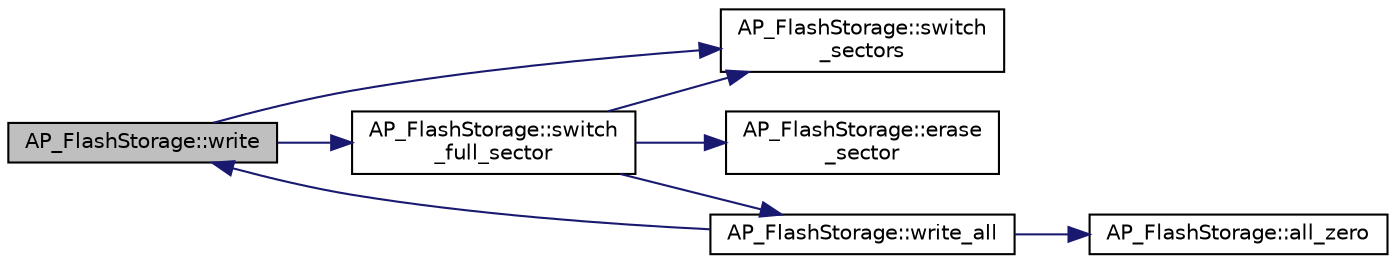 digraph "AP_FlashStorage::write"
{
 // INTERACTIVE_SVG=YES
  edge [fontname="Helvetica",fontsize="10",labelfontname="Helvetica",labelfontsize="10"];
  node [fontname="Helvetica",fontsize="10",shape=record];
  rankdir="LR";
  Node1 [label="AP_FlashStorage::write",height=0.2,width=0.4,color="black", fillcolor="grey75", style="filled", fontcolor="black"];
  Node1 -> Node2 [color="midnightblue",fontsize="10",style="solid",fontname="Helvetica"];
  Node2 [label="AP_FlashStorage::switch\l_sectors",height=0.2,width=0.4,color="black", fillcolor="white", style="filled",URL="$classAP__FlashStorage.html#a54f94604b92feaef993d8e1558878843"];
  Node1 -> Node3 [color="midnightblue",fontsize="10",style="solid",fontname="Helvetica"];
  Node3 [label="AP_FlashStorage::switch\l_full_sector",height=0.2,width=0.4,color="black", fillcolor="white", style="filled",URL="$classAP__FlashStorage.html#a0f1fcc2a684940d96a9288c104afc98d"];
  Node3 -> Node4 [color="midnightblue",fontsize="10",style="solid",fontname="Helvetica"];
  Node4 [label="AP_FlashStorage::write_all",height=0.2,width=0.4,color="black", fillcolor="white", style="filled",URL="$classAP__FlashStorage.html#a583ab6eb8d0903174321272fc3c39f5d"];
  Node4 -> Node5 [color="midnightblue",fontsize="10",style="solid",fontname="Helvetica"];
  Node5 [label="AP_FlashStorage::all_zero",height=0.2,width=0.4,color="black", fillcolor="white", style="filled",URL="$classAP__FlashStorage.html#a6877daae6e6716aa5fc06d919b609bd8"];
  Node4 -> Node1 [color="midnightblue",fontsize="10",style="solid",fontname="Helvetica"];
  Node3 -> Node6 [color="midnightblue",fontsize="10",style="solid",fontname="Helvetica"];
  Node6 [label="AP_FlashStorage::erase\l_sector",height=0.2,width=0.4,color="black", fillcolor="white", style="filled",URL="$classAP__FlashStorage.html#aa66f357c6838db0d13a163617e60f59c"];
  Node3 -> Node2 [color="midnightblue",fontsize="10",style="solid",fontname="Helvetica"];
}
